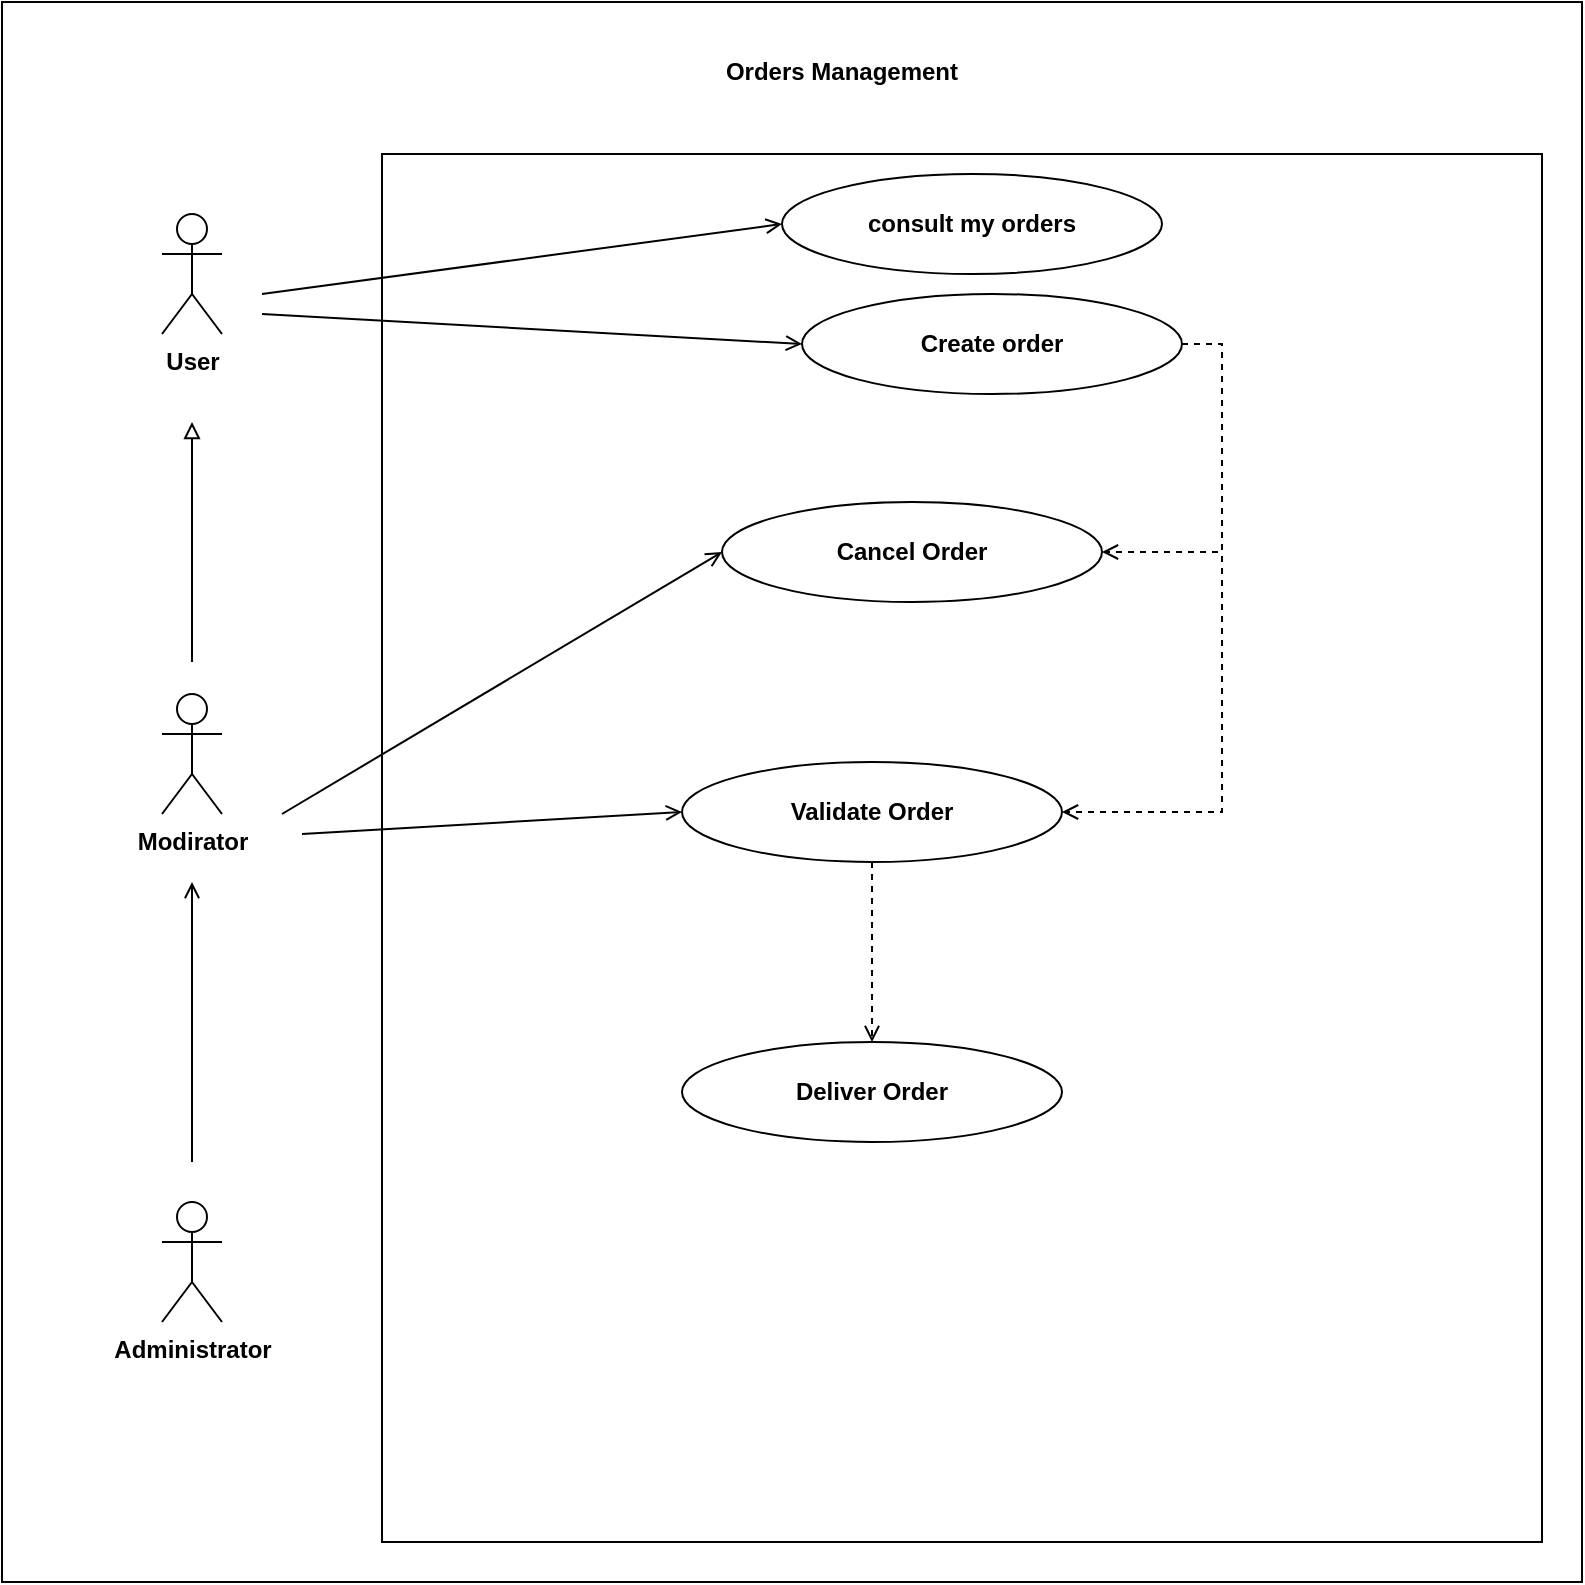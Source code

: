 <mxfile version="23.0.2" type="github">
  <diagram name="Page-1" id="S-mAuXdGPn2xISZw5el7">
    <mxGraphModel dx="1886" dy="828" grid="1" gridSize="10" guides="1" tooltips="1" connect="1" arrows="1" fold="1" page="1" pageScale="1" pageWidth="827" pageHeight="1169" math="0" shadow="0">
      <root>
        <mxCell id="0" />
        <mxCell id="1" parent="0" />
        <mxCell id="E9ltpVrUCK7b7EfplUYY-1" value="" style="whiteSpace=wrap;html=1;aspect=fixed;fontStyle=1" vertex="1" parent="1">
          <mxGeometry x="30" y="20" width="790" height="790" as="geometry" />
        </mxCell>
        <mxCell id="E9ltpVrUCK7b7EfplUYY-2" style="edgeStyle=orthogonalEdgeStyle;rounded=0;orthogonalLoop=1;jettySize=auto;html=1;endArrow=block;endFill=0;" edge="1" parent="1">
          <mxGeometry relative="1" as="geometry">
            <mxPoint x="125" y="350" as="sourcePoint" />
            <mxPoint x="125" y="230" as="targetPoint" />
          </mxGeometry>
        </mxCell>
        <mxCell id="E9ltpVrUCK7b7EfplUYY-3" value="Modirator" style="shape=umlActor;verticalLabelPosition=bottom;verticalAlign=top;html=1;fontStyle=1" vertex="1" parent="1">
          <mxGeometry x="110" y="366" width="30" height="60" as="geometry" />
        </mxCell>
        <mxCell id="E9ltpVrUCK7b7EfplUYY-4" value="User" style="shape=umlActor;verticalLabelPosition=bottom;verticalAlign=top;html=1;fontStyle=1" vertex="1" parent="1">
          <mxGeometry x="110" y="126" width="30" height="60" as="geometry" />
        </mxCell>
        <mxCell id="E9ltpVrUCK7b7EfplUYY-5" style="edgeStyle=orthogonalEdgeStyle;rounded=0;orthogonalLoop=1;jettySize=auto;html=1;endArrow=open;endFill=0;" edge="1" parent="1">
          <mxGeometry relative="1" as="geometry">
            <mxPoint x="125" y="600" as="sourcePoint" />
            <mxPoint x="125" y="460" as="targetPoint" />
          </mxGeometry>
        </mxCell>
        <mxCell id="E9ltpVrUCK7b7EfplUYY-6" value="Administrator" style="shape=umlActor;verticalLabelPosition=bottom;verticalAlign=top;html=1;fontStyle=1" vertex="1" parent="1">
          <mxGeometry x="110" y="620" width="30" height="60" as="geometry" />
        </mxCell>
        <mxCell id="E9ltpVrUCK7b7EfplUYY-7" value="" style="rounded=0;whiteSpace=wrap;html=1;" vertex="1" parent="1">
          <mxGeometry x="220" y="96" width="580" height="694" as="geometry" />
        </mxCell>
        <mxCell id="E9ltpVrUCK7b7EfplUYY-8" value="consult my orders" style="ellipse;whiteSpace=wrap;html=1;fontStyle=1" vertex="1" parent="1">
          <mxGeometry x="420" y="106" width="190" height="50" as="geometry" />
        </mxCell>
        <mxCell id="E9ltpVrUCK7b7EfplUYY-25" style="edgeStyle=orthogonalEdgeStyle;rounded=0;orthogonalLoop=1;jettySize=auto;html=1;entryX=1;entryY=0.5;entryDx=0;entryDy=0;endArrow=open;endFill=0;dashed=1;" edge="1" parent="1" source="E9ltpVrUCK7b7EfplUYY-9" target="E9ltpVrUCK7b7EfplUYY-11">
          <mxGeometry relative="1" as="geometry">
            <Array as="points">
              <mxPoint x="640" y="191" />
              <mxPoint x="640" y="425" />
            </Array>
          </mxGeometry>
        </mxCell>
        <mxCell id="E9ltpVrUCK7b7EfplUYY-9" value="Create order" style="ellipse;whiteSpace=wrap;html=1;fontStyle=1" vertex="1" parent="1">
          <mxGeometry x="430" y="166" width="190" height="50" as="geometry" />
        </mxCell>
        <mxCell id="E9ltpVrUCK7b7EfplUYY-28" style="edgeStyle=orthogonalEdgeStyle;rounded=0;orthogonalLoop=1;jettySize=auto;html=1;entryX=0.5;entryY=0;entryDx=0;entryDy=0;endArrow=open;endFill=0;dashed=1;" edge="1" parent="1" source="E9ltpVrUCK7b7EfplUYY-11" target="E9ltpVrUCK7b7EfplUYY-26">
          <mxGeometry relative="1" as="geometry" />
        </mxCell>
        <mxCell id="E9ltpVrUCK7b7EfplUYY-11" value="Validate Order" style="ellipse;whiteSpace=wrap;html=1;fontStyle=1" vertex="1" parent="1">
          <mxGeometry x="370" y="400" width="190" height="50" as="geometry" />
        </mxCell>
        <mxCell id="E9ltpVrUCK7b7EfplUYY-13" style="edgeStyle=orthogonalEdgeStyle;rounded=0;orthogonalLoop=1;jettySize=auto;html=1;entryX=1;entryY=0.5;entryDx=0;entryDy=0;exitX=1;exitY=0.5;exitDx=0;exitDy=0;endArrow=open;endFill=0;dashed=1;" edge="1" parent="1" source="E9ltpVrUCK7b7EfplUYY-9" target="E9ltpVrUCK7b7EfplUYY-16">
          <mxGeometry relative="1" as="geometry" />
        </mxCell>
        <mxCell id="E9ltpVrUCK7b7EfplUYY-16" value="Cancel Order" style="ellipse;whiteSpace=wrap;html=1;fontStyle=1" vertex="1" parent="1">
          <mxGeometry x="390" y="270" width="190" height="50" as="geometry" />
        </mxCell>
        <mxCell id="E9ltpVrUCK7b7EfplUYY-19" value="" style="endArrow=open;html=1;rounded=0;endFill=0;entryX=0;entryY=0.5;entryDx=0;entryDy=0;" edge="1" parent="1" target="E9ltpVrUCK7b7EfplUYY-16">
          <mxGeometry width="50" height="50" relative="1" as="geometry">
            <mxPoint x="170" y="426" as="sourcePoint" />
            <mxPoint x="440" y="430" as="targetPoint" />
          </mxGeometry>
        </mxCell>
        <mxCell id="E9ltpVrUCK7b7EfplUYY-20" value="" style="endArrow=open;html=1;rounded=0;endFill=0;entryX=0;entryY=0.5;entryDx=0;entryDy=0;" edge="1" parent="1" target="E9ltpVrUCK7b7EfplUYY-11">
          <mxGeometry width="50" height="50" relative="1" as="geometry">
            <mxPoint x="180" y="436" as="sourcePoint" />
            <mxPoint x="450" y="440" as="targetPoint" />
          </mxGeometry>
        </mxCell>
        <mxCell id="E9ltpVrUCK7b7EfplUYY-22" value="" style="endArrow=open;html=1;rounded=0;entryX=0;entryY=0.5;entryDx=0;entryDy=0;endFill=0;" edge="1" parent="1" target="E9ltpVrUCK7b7EfplUYY-9">
          <mxGeometry width="50" height="50" relative="1" as="geometry">
            <mxPoint x="160" y="176" as="sourcePoint" />
            <mxPoint x="450" y="271" as="targetPoint" />
          </mxGeometry>
        </mxCell>
        <mxCell id="E9ltpVrUCK7b7EfplUYY-23" value="" style="endArrow=open;html=1;rounded=0;entryX=0;entryY=0.5;entryDx=0;entryDy=0;endFill=0;" edge="1" parent="1" target="E9ltpVrUCK7b7EfplUYY-8">
          <mxGeometry width="50" height="50" relative="1" as="geometry">
            <mxPoint x="160" y="166" as="sourcePoint" />
            <mxPoint x="440" y="201" as="targetPoint" />
          </mxGeometry>
        </mxCell>
        <mxCell id="E9ltpVrUCK7b7EfplUYY-24" value="Orders Management" style="text;html=1;strokeColor=none;fillColor=none;align=center;verticalAlign=middle;whiteSpace=wrap;rounded=0;fontStyle=1" vertex="1" parent="1">
          <mxGeometry x="360" y="40" width="180" height="30" as="geometry" />
        </mxCell>
        <mxCell id="E9ltpVrUCK7b7EfplUYY-26" value="Deliver Order" style="ellipse;whiteSpace=wrap;html=1;fontStyle=1" vertex="1" parent="1">
          <mxGeometry x="370" y="540" width="190" height="50" as="geometry" />
        </mxCell>
      </root>
    </mxGraphModel>
  </diagram>
</mxfile>
